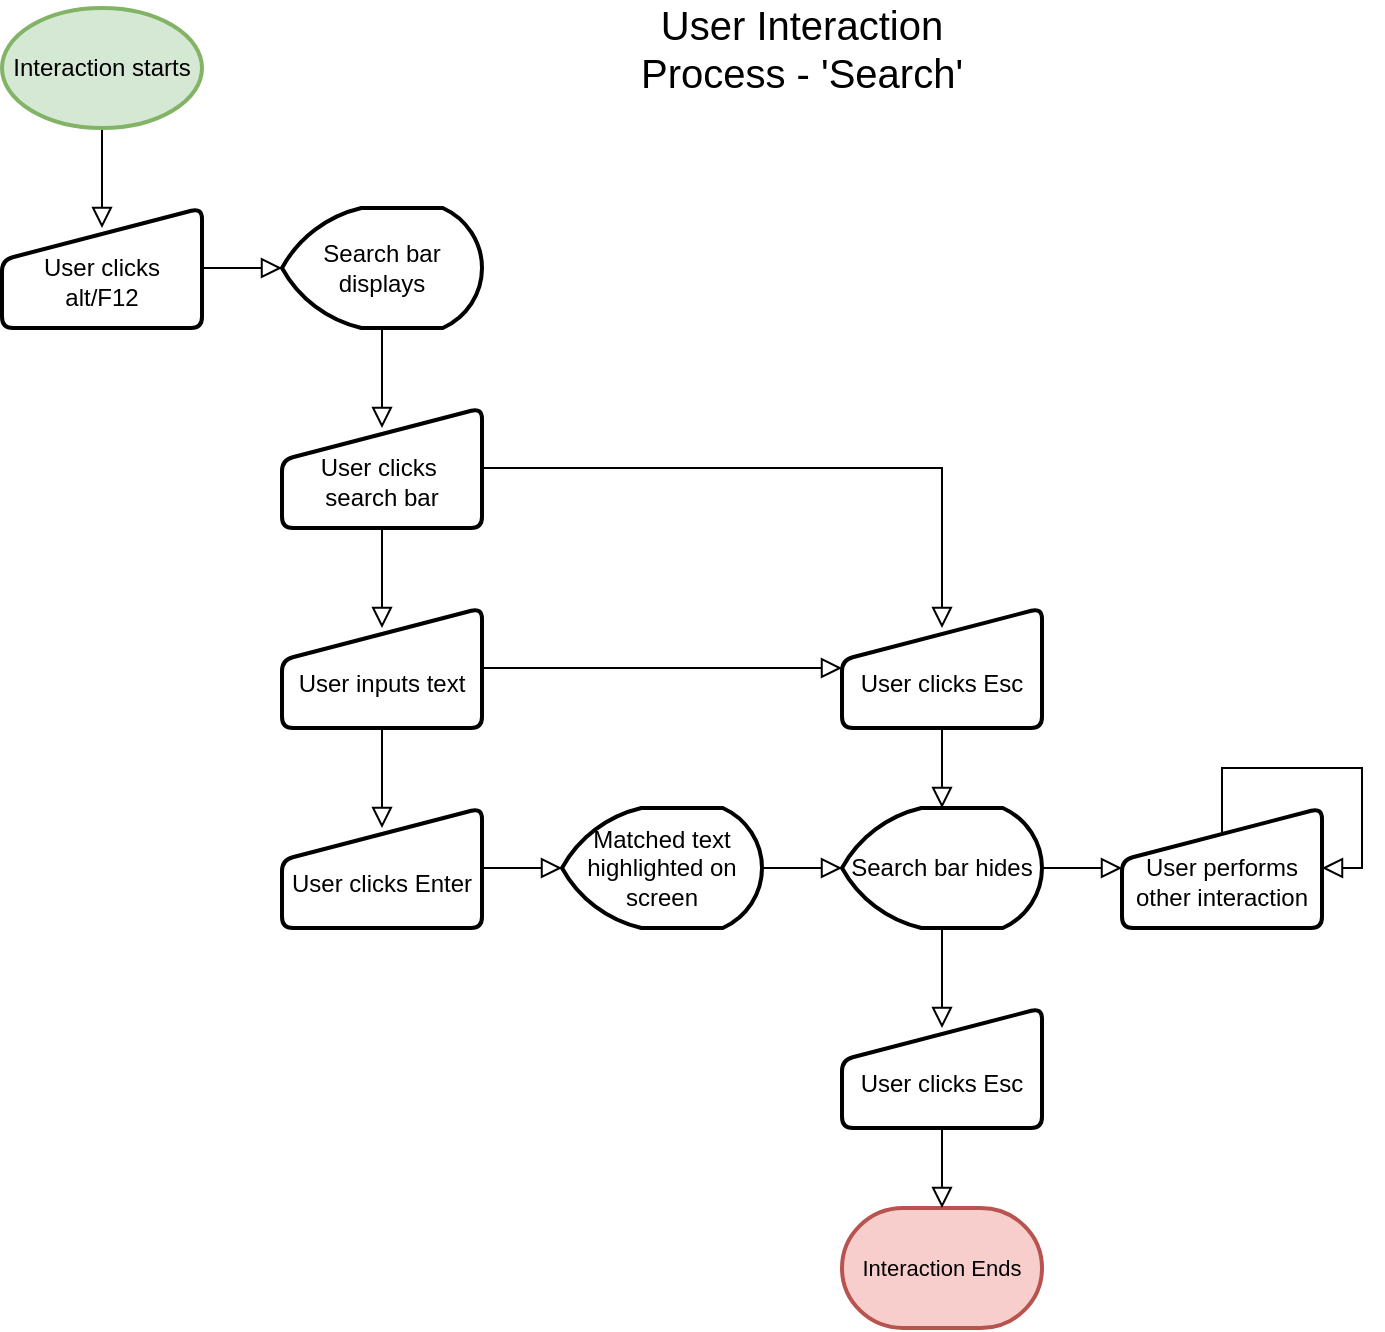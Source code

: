<mxfile version="25.0.1" pages="2">
  <diagram id="C5RBs43oDa-KdzZeNtuy" name="user_interaction">
    <mxGraphModel dx="1434" dy="780" grid="1" gridSize="10" guides="1" tooltips="1" connect="1" arrows="1" fold="1" page="1" pageScale="1" pageWidth="827" pageHeight="1169" math="0" shadow="0">
      <root>
        <mxCell id="WIyWlLk6GJQsqaUBKTNV-0" />
        <mxCell id="WIyWlLk6GJQsqaUBKTNV-1" parent="WIyWlLk6GJQsqaUBKTNV-0" />
        <mxCell id="WIyWlLk6GJQsqaUBKTNV-2" value="" style="rounded=0;html=1;jettySize=auto;orthogonalLoop=1;fontSize=11;endArrow=block;endFill=0;endSize=8;strokeWidth=1;shadow=0;labelBackgroundColor=none;edgeStyle=orthogonalEdgeStyle;fontColor=default;" parent="WIyWlLk6GJQsqaUBKTNV-1" edge="1">
          <mxGeometry relative="1" as="geometry">
            <mxPoint x="90" y="100" as="sourcePoint" />
            <mxPoint x="90" y="150" as="targetPoint" />
          </mxGeometry>
        </mxCell>
        <mxCell id="htxc8og7YpvdipFYyZDd-0" value="&lt;br&gt;User clicks alt/F12" style="html=1;strokeWidth=2;shape=manualInput;whiteSpace=wrap;rounded=1;size=26;arcSize=11;labelBackgroundColor=none;" vertex="1" parent="WIyWlLk6GJQsqaUBKTNV-1">
          <mxGeometry x="40" y="140" width="100" height="60" as="geometry" />
        </mxCell>
        <mxCell id="htxc8og7YpvdipFYyZDd-1" value="Interaction starts" style="strokeWidth=2;html=1;shape=mxgraph.flowchart.start_1;whiteSpace=wrap;labelBackgroundColor=none;fillColor=#d5e8d4;strokeColor=#82b366;" vertex="1" parent="WIyWlLk6GJQsqaUBKTNV-1">
          <mxGeometry x="40" y="40" width="100" height="60" as="geometry" />
        </mxCell>
        <mxCell id="htxc8og7YpvdipFYyZDd-17" style="edgeStyle=orthogonalEdgeStyle;rounded=0;orthogonalLoop=1;jettySize=auto;html=1;endArrow=block;endFill=0;endSize=8;labelBackgroundColor=none;fontColor=default;entryX=0.5;entryY=0.167;entryDx=0;entryDy=0;entryPerimeter=0;" edge="1" parent="WIyWlLk6GJQsqaUBKTNV-1" source="htxc8og7YpvdipFYyZDd-2" target="htxc8og7YpvdipFYyZDd-32">
          <mxGeometry relative="1" as="geometry">
            <mxPoint x="370" y="410" as="targetPoint" />
          </mxGeometry>
        </mxCell>
        <mxCell id="htxc8og7YpvdipFYyZDd-2" value="&lt;br&gt;&lt;div&gt;User clicks&amp;nbsp;&lt;div&gt;search bar&lt;/div&gt;&lt;/div&gt;" style="html=1;strokeWidth=2;shape=manualInput;whiteSpace=wrap;rounded=1;size=26;arcSize=11;labelBackgroundColor=none;" vertex="1" parent="WIyWlLk6GJQsqaUBKTNV-1">
          <mxGeometry x="180" y="240" width="100" height="60" as="geometry" />
        </mxCell>
        <mxCell id="htxc8og7YpvdipFYyZDd-5" style="edgeStyle=orthogonalEdgeStyle;rounded=0;orthogonalLoop=1;jettySize=auto;html=1;endArrow=block;endFill=0;endSize=8;labelBackgroundColor=none;fontColor=default;" edge="1" parent="WIyWlLk6GJQsqaUBKTNV-1" source="htxc8og7YpvdipFYyZDd-3">
          <mxGeometry relative="1" as="geometry">
            <mxPoint x="230" y="250" as="targetPoint" />
          </mxGeometry>
        </mxCell>
        <mxCell id="htxc8og7YpvdipFYyZDd-3" value="Search bar displays" style="strokeWidth=2;html=1;shape=mxgraph.flowchart.display;whiteSpace=wrap;labelBackgroundColor=none;" vertex="1" parent="WIyWlLk6GJQsqaUBKTNV-1">
          <mxGeometry x="180" y="140" width="100" height="60" as="geometry" />
        </mxCell>
        <mxCell id="htxc8og7YpvdipFYyZDd-4" value="&lt;font style=&quot;font-size: 20px;&quot;&gt;User Interaction Process - &#39;Search&#39;&lt;/font&gt;" style="text;strokeColor=none;align=center;fillColor=none;html=1;verticalAlign=middle;whiteSpace=wrap;rounded=0;labelBackgroundColor=none;" vertex="1" parent="WIyWlLk6GJQsqaUBKTNV-1">
          <mxGeometry x="340" y="40" width="200" height="40" as="geometry" />
        </mxCell>
        <mxCell id="htxc8og7YpvdipFYyZDd-23" style="edgeStyle=orthogonalEdgeStyle;shape=connector;rounded=0;orthogonalLoop=1;jettySize=auto;html=1;strokeColor=default;align=center;verticalAlign=middle;fontFamily=Helvetica;fontSize=11;fontColor=default;labelBackgroundColor=none;endArrow=block;endFill=0;endSize=8;" edge="1" parent="WIyWlLk6GJQsqaUBKTNV-1" source="htxc8og7YpvdipFYyZDd-6">
          <mxGeometry relative="1" as="geometry">
            <mxPoint x="230" y="450" as="targetPoint" />
          </mxGeometry>
        </mxCell>
        <mxCell id="htxc8og7YpvdipFYyZDd-34" style="edgeStyle=orthogonalEdgeStyle;shape=connector;rounded=0;orthogonalLoop=1;jettySize=auto;html=1;entryX=0;entryY=0.5;entryDx=0;entryDy=0;strokeColor=default;align=center;verticalAlign=middle;fontFamily=Helvetica;fontSize=11;fontColor=default;labelBackgroundColor=none;endArrow=block;endFill=0;endSize=8;" edge="1" parent="WIyWlLk6GJQsqaUBKTNV-1" source="htxc8og7YpvdipFYyZDd-6" target="htxc8og7YpvdipFYyZDd-32">
          <mxGeometry relative="1" as="geometry" />
        </mxCell>
        <mxCell id="htxc8og7YpvdipFYyZDd-6" value="&lt;br&gt;User inputs text" style="html=1;strokeWidth=2;shape=manualInput;whiteSpace=wrap;rounded=1;size=26;arcSize=11;labelBackgroundColor=none;" vertex="1" parent="WIyWlLk6GJQsqaUBKTNV-1">
          <mxGeometry x="180" y="340" width="100" height="60" as="geometry" />
        </mxCell>
        <mxCell id="htxc8og7YpvdipFYyZDd-8" style="edgeStyle=orthogonalEdgeStyle;rounded=0;orthogonalLoop=1;jettySize=auto;html=1;entryX=0.5;entryY=0.167;entryDx=0;entryDy=0;entryPerimeter=0;endArrow=block;endFill=0;endSize=8;labelBackgroundColor=none;fontColor=default;" edge="1" parent="WIyWlLk6GJQsqaUBKTNV-1" source="htxc8og7YpvdipFYyZDd-2" target="htxc8og7YpvdipFYyZDd-6">
          <mxGeometry relative="1" as="geometry" />
        </mxCell>
        <mxCell id="htxc8og7YpvdipFYyZDd-14" value="&lt;br&gt;&lt;div&gt;User clicks Esc&lt;/div&gt;" style="html=1;strokeWidth=2;shape=manualInput;whiteSpace=wrap;rounded=1;size=26;arcSize=11;labelBackgroundColor=none;" vertex="1" parent="WIyWlLk6GJQsqaUBKTNV-1">
          <mxGeometry x="460" y="540" width="100" height="60" as="geometry" />
        </mxCell>
        <mxCell id="htxc8og7YpvdipFYyZDd-39" style="edgeStyle=orthogonalEdgeStyle;shape=connector;rounded=0;orthogonalLoop=1;jettySize=auto;html=1;strokeColor=default;align=center;verticalAlign=middle;fontFamily=Helvetica;fontSize=11;fontColor=default;labelBackgroundColor=none;endArrow=block;endFill=0;endSize=8;" edge="1" parent="WIyWlLk6GJQsqaUBKTNV-1" source="htxc8og7YpvdipFYyZDd-15">
          <mxGeometry relative="1" as="geometry">
            <mxPoint x="600" y="470" as="targetPoint" />
          </mxGeometry>
        </mxCell>
        <mxCell id="htxc8og7YpvdipFYyZDd-15" value="Search bar hides" style="strokeWidth=2;html=1;shape=mxgraph.flowchart.display;whiteSpace=wrap;labelBackgroundColor=none;" vertex="1" parent="WIyWlLk6GJQsqaUBKTNV-1">
          <mxGeometry x="460" y="440" width="100" height="60" as="geometry" />
        </mxCell>
        <mxCell id="htxc8og7YpvdipFYyZDd-24" value="&lt;div&gt;&lt;br&gt;&lt;/div&gt;User clicks Enter" style="html=1;strokeWidth=2;shape=manualInput;whiteSpace=wrap;rounded=1;size=26;arcSize=11;labelBackgroundColor=none;" vertex="1" parent="WIyWlLk6GJQsqaUBKTNV-1">
          <mxGeometry x="180" y="440" width="100" height="60" as="geometry" />
        </mxCell>
        <mxCell id="htxc8og7YpvdipFYyZDd-25" value="Interaction Ends" style="strokeWidth=2;html=1;shape=mxgraph.flowchart.terminator;whiteSpace=wrap;fontFamily=Helvetica;fontSize=11;labelBackgroundColor=none;fillColor=#f8cecc;strokeColor=#b85450;" vertex="1" parent="WIyWlLk6GJQsqaUBKTNV-1">
          <mxGeometry x="460" y="640" width="100" height="60" as="geometry" />
        </mxCell>
        <mxCell id="htxc8og7YpvdipFYyZDd-27" value="&lt;div&gt;&lt;span style=&quot;background-color: initial;&quot;&gt;&lt;font&gt;Matched text highlighted on screen&lt;/font&gt;&lt;/span&gt;&lt;/div&gt;" style="strokeWidth=2;html=1;shape=mxgraph.flowchart.display;whiteSpace=wrap;labelBackgroundColor=none;" vertex="1" parent="WIyWlLk6GJQsqaUBKTNV-1">
          <mxGeometry x="320" y="440" width="100" height="60" as="geometry" />
        </mxCell>
        <mxCell id="htxc8og7YpvdipFYyZDd-28" style="edgeStyle=orthogonalEdgeStyle;shape=connector;rounded=0;orthogonalLoop=1;jettySize=auto;html=1;entryX=0;entryY=0.5;entryDx=0;entryDy=0;entryPerimeter=0;strokeColor=default;align=center;verticalAlign=middle;fontFamily=Helvetica;fontSize=11;fontColor=default;labelBackgroundColor=none;endArrow=block;endFill=0;endSize=8;" edge="1" parent="WIyWlLk6GJQsqaUBKTNV-1" source="htxc8og7YpvdipFYyZDd-24" target="htxc8og7YpvdipFYyZDd-27">
          <mxGeometry relative="1" as="geometry" />
        </mxCell>
        <mxCell id="htxc8og7YpvdipFYyZDd-31" style="edgeStyle=orthogonalEdgeStyle;shape=connector;rounded=0;orthogonalLoop=1;jettySize=auto;html=1;entryX=0;entryY=0.5;entryDx=0;entryDy=0;entryPerimeter=0;strokeColor=default;align=center;verticalAlign=middle;fontFamily=Helvetica;fontSize=11;fontColor=default;labelBackgroundColor=none;endArrow=block;endFill=0;endSize=8;" edge="1" parent="WIyWlLk6GJQsqaUBKTNV-1" source="htxc8og7YpvdipFYyZDd-27" target="htxc8og7YpvdipFYyZDd-15">
          <mxGeometry relative="1" as="geometry" />
        </mxCell>
        <mxCell id="htxc8og7YpvdipFYyZDd-32" value="&lt;br&gt;&lt;div&gt;User clicks Esc&lt;/div&gt;" style="html=1;strokeWidth=2;shape=manualInput;whiteSpace=wrap;rounded=1;size=26;arcSize=11;labelBackgroundColor=none;" vertex="1" parent="WIyWlLk6GJQsqaUBKTNV-1">
          <mxGeometry x="460" y="340" width="100" height="60" as="geometry" />
        </mxCell>
        <mxCell id="htxc8og7YpvdipFYyZDd-33" style="edgeStyle=orthogonalEdgeStyle;shape=connector;rounded=0;orthogonalLoop=1;jettySize=auto;html=1;entryX=0.5;entryY=0;entryDx=0;entryDy=0;entryPerimeter=0;strokeColor=default;align=center;verticalAlign=middle;fontFamily=Helvetica;fontSize=11;fontColor=default;labelBackgroundColor=none;endArrow=block;endFill=0;endSize=8;" edge="1" parent="WIyWlLk6GJQsqaUBKTNV-1" source="htxc8og7YpvdipFYyZDd-32" target="htxc8og7YpvdipFYyZDd-15">
          <mxGeometry relative="1" as="geometry" />
        </mxCell>
        <mxCell id="htxc8og7YpvdipFYyZDd-36" style="edgeStyle=orthogonalEdgeStyle;shape=connector;rounded=0;orthogonalLoop=1;jettySize=auto;html=1;strokeColor=default;align=center;verticalAlign=middle;fontFamily=Helvetica;fontSize=11;fontColor=default;labelBackgroundColor=none;endArrow=block;endFill=0;endSize=8;" edge="1" parent="WIyWlLk6GJQsqaUBKTNV-1" source="htxc8og7YpvdipFYyZDd-15">
          <mxGeometry relative="1" as="geometry">
            <mxPoint x="510" y="550" as="targetPoint" />
          </mxGeometry>
        </mxCell>
        <mxCell id="htxc8og7YpvdipFYyZDd-37" style="edgeStyle=orthogonalEdgeStyle;shape=connector;rounded=0;orthogonalLoop=1;jettySize=auto;html=1;entryX=0.5;entryY=0;entryDx=0;entryDy=0;entryPerimeter=0;strokeColor=default;align=center;verticalAlign=middle;fontFamily=Helvetica;fontSize=11;fontColor=default;labelBackgroundColor=none;endArrow=block;endFill=0;endSize=8;" edge="1" parent="WIyWlLk6GJQsqaUBKTNV-1" source="htxc8og7YpvdipFYyZDd-14" target="htxc8og7YpvdipFYyZDd-25">
          <mxGeometry relative="1" as="geometry" />
        </mxCell>
        <mxCell id="htxc8og7YpvdipFYyZDd-38" style="edgeStyle=orthogonalEdgeStyle;shape=connector;rounded=0;orthogonalLoop=1;jettySize=auto;html=1;entryX=0;entryY=0.5;entryDx=0;entryDy=0;entryPerimeter=0;strokeColor=default;align=center;verticalAlign=middle;fontFamily=Helvetica;fontSize=11;fontColor=default;labelBackgroundColor=none;endArrow=block;endFill=0;endSize=8;" edge="1" parent="WIyWlLk6GJQsqaUBKTNV-1" source="htxc8og7YpvdipFYyZDd-0" target="htxc8og7YpvdipFYyZDd-3">
          <mxGeometry relative="1" as="geometry" />
        </mxCell>
        <mxCell id="htxc8og7YpvdipFYyZDd-40" value="&lt;br&gt;&lt;div&gt;User performs other interaction&lt;/div&gt;" style="html=1;strokeWidth=2;shape=manualInput;whiteSpace=wrap;rounded=1;size=26;arcSize=11;labelBackgroundColor=none;" vertex="1" parent="WIyWlLk6GJQsqaUBKTNV-1">
          <mxGeometry x="600" y="440" width="100" height="60" as="geometry" />
        </mxCell>
        <mxCell id="htxc8og7YpvdipFYyZDd-47" style="edgeStyle=orthogonalEdgeStyle;shape=connector;rounded=0;orthogonalLoop=1;jettySize=auto;html=1;entryX=1;entryY=0.5;entryDx=0;entryDy=0;strokeColor=default;align=center;verticalAlign=middle;fontFamily=Helvetica;fontSize=11;fontColor=default;labelBackgroundColor=none;endArrow=block;endFill=0;endSize=8;exitX=0.5;exitY=0.2;exitDx=0;exitDy=0;exitPerimeter=0;" edge="1" parent="WIyWlLk6GJQsqaUBKTNV-1" source="htxc8og7YpvdipFYyZDd-40" target="htxc8og7YpvdipFYyZDd-40">
          <mxGeometry relative="1" as="geometry" />
        </mxCell>
      </root>
    </mxGraphModel>
  </diagram>
  <diagram id="5RqWWESDTWeDJPaqq1za" name="program">
    <mxGraphModel dx="1434" dy="780" grid="1" gridSize="10" guides="1" tooltips="1" connect="1" arrows="1" fold="1" page="1" pageScale="1" pageWidth="827" pageHeight="1169" math="0" shadow="0">
      <root>
        <mxCell id="0" />
        <mxCell id="1" parent="0" />
        <mxCell id="_YyN9C586fogZRWbR89V-1" value="" style="rounded=0;html=1;jettySize=auto;orthogonalLoop=1;fontSize=11;endArrow=block;endFill=0;endSize=8;strokeWidth=1;shadow=0;labelBackgroundColor=none;edgeStyle=orthogonalEdgeStyle;fontColor=default;" edge="1" parent="1">
          <mxGeometry relative="1" as="geometry">
            <mxPoint x="90" y="100" as="sourcePoint" />
            <mxPoint x="90" y="150" as="targetPoint" />
          </mxGeometry>
        </mxCell>
        <mxCell id="_YyN9C586fogZRWbR89V-3" value="Interaction starts" style="strokeWidth=2;html=1;shape=mxgraph.flowchart.start_1;whiteSpace=wrap;labelBackgroundColor=none;fillColor=#d5e8d4;strokeColor=#82b366;" vertex="1" parent="1">
          <mxGeometry x="40" y="40" width="100" height="60" as="geometry" />
        </mxCell>
        <mxCell id="_YyN9C586fogZRWbR89V-4" style="edgeStyle=orthogonalEdgeStyle;rounded=0;orthogonalLoop=1;jettySize=auto;html=1;endArrow=block;endFill=0;endSize=8;labelBackgroundColor=none;fontColor=default;entryX=0.5;entryY=0.167;entryDx=0;entryDy=0;entryPerimeter=0;" edge="1" parent="1" source="_YyN9C586fogZRWbR89V-5" target="_YyN9C586fogZRWbR89V-21">
          <mxGeometry relative="1" as="geometry">
            <mxPoint x="370" y="410" as="targetPoint" />
          </mxGeometry>
        </mxCell>
        <mxCell id="_YyN9C586fogZRWbR89V-5" value="&lt;br&gt;&lt;div&gt;User clicks&amp;nbsp;&lt;div&gt;search bar&lt;/div&gt;&lt;/div&gt;" style="html=1;strokeWidth=2;shape=manualInput;whiteSpace=wrap;rounded=1;size=26;arcSize=11;labelBackgroundColor=none;" vertex="1" parent="1">
          <mxGeometry x="180" y="240" width="100" height="60" as="geometry" />
        </mxCell>
        <mxCell id="_YyN9C586fogZRWbR89V-6" style="edgeStyle=orthogonalEdgeStyle;rounded=0;orthogonalLoop=1;jettySize=auto;html=1;endArrow=block;endFill=0;endSize=8;labelBackgroundColor=none;fontColor=default;" edge="1" parent="1" source="_YyN9C586fogZRWbR89V-7">
          <mxGeometry relative="1" as="geometry">
            <mxPoint x="230" y="250" as="targetPoint" />
          </mxGeometry>
        </mxCell>
        <mxCell id="_YyN9C586fogZRWbR89V-7" value="Search bar displays" style="strokeWidth=2;html=1;shape=mxgraph.flowchart.display;whiteSpace=wrap;labelBackgroundColor=none;" vertex="1" parent="1">
          <mxGeometry x="180" y="140" width="100" height="60" as="geometry" />
        </mxCell>
        <mxCell id="_YyN9C586fogZRWbR89V-8" value="&lt;font style=&quot;font-size: 20px;&quot;&gt;Program&amp;nbsp;&lt;/font&gt;&lt;span style=&quot;font-size: 20px; background-color: initial;&quot;&gt;Process - &#39;Search&#39;&lt;/span&gt;" style="text;strokeColor=none;align=center;fillColor=none;html=1;verticalAlign=middle;whiteSpace=wrap;rounded=0;labelBackgroundColor=none;" vertex="1" parent="1">
          <mxGeometry x="340" y="40" width="200" height="40" as="geometry" />
        </mxCell>
        <mxCell id="_YyN9C586fogZRWbR89V-9" style="edgeStyle=orthogonalEdgeStyle;shape=connector;rounded=0;orthogonalLoop=1;jettySize=auto;html=1;strokeColor=default;align=center;verticalAlign=middle;fontFamily=Helvetica;fontSize=11;fontColor=default;labelBackgroundColor=none;endArrow=block;endFill=0;endSize=8;" edge="1" parent="1" source="_YyN9C586fogZRWbR89V-11">
          <mxGeometry relative="1" as="geometry">
            <mxPoint x="230" y="450" as="targetPoint" />
          </mxGeometry>
        </mxCell>
        <mxCell id="_YyN9C586fogZRWbR89V-10" style="edgeStyle=orthogonalEdgeStyle;shape=connector;rounded=0;orthogonalLoop=1;jettySize=auto;html=1;entryX=0;entryY=0.5;entryDx=0;entryDy=0;strokeColor=default;align=center;verticalAlign=middle;fontFamily=Helvetica;fontSize=11;fontColor=default;labelBackgroundColor=none;endArrow=block;endFill=0;endSize=8;" edge="1" parent="1" source="_YyN9C586fogZRWbR89V-11" target="_YyN9C586fogZRWbR89V-21">
          <mxGeometry relative="1" as="geometry" />
        </mxCell>
        <mxCell id="_YyN9C586fogZRWbR89V-11" value="&lt;br&gt;User inputs text" style="html=1;strokeWidth=2;shape=manualInput;whiteSpace=wrap;rounded=1;size=26;arcSize=11;labelBackgroundColor=none;" vertex="1" parent="1">
          <mxGeometry x="180" y="340" width="100" height="60" as="geometry" />
        </mxCell>
        <mxCell id="_YyN9C586fogZRWbR89V-12" style="edgeStyle=orthogonalEdgeStyle;rounded=0;orthogonalLoop=1;jettySize=auto;html=1;entryX=0.5;entryY=0.167;entryDx=0;entryDy=0;entryPerimeter=0;endArrow=block;endFill=0;endSize=8;labelBackgroundColor=none;fontColor=default;" edge="1" parent="1" source="_YyN9C586fogZRWbR89V-5" target="_YyN9C586fogZRWbR89V-11">
          <mxGeometry relative="1" as="geometry" />
        </mxCell>
        <mxCell id="_YyN9C586fogZRWbR89V-13" value="&lt;br&gt;&lt;div&gt;User clicks Esc&lt;/div&gt;" style="html=1;strokeWidth=2;shape=manualInput;whiteSpace=wrap;rounded=1;size=26;arcSize=11;labelBackgroundColor=none;" vertex="1" parent="1">
          <mxGeometry x="460" y="540" width="100" height="60" as="geometry" />
        </mxCell>
        <mxCell id="_YyN9C586fogZRWbR89V-14" style="edgeStyle=orthogonalEdgeStyle;shape=connector;rounded=0;orthogonalLoop=1;jettySize=auto;html=1;strokeColor=default;align=center;verticalAlign=middle;fontFamily=Helvetica;fontSize=11;fontColor=default;labelBackgroundColor=none;endArrow=block;endFill=0;endSize=8;" edge="1" parent="1" source="_YyN9C586fogZRWbR89V-15">
          <mxGeometry relative="1" as="geometry">
            <mxPoint x="600" y="470" as="targetPoint" />
          </mxGeometry>
        </mxCell>
        <mxCell id="_YyN9C586fogZRWbR89V-15" value="Search bar hides" style="strokeWidth=2;html=1;shape=mxgraph.flowchart.display;whiteSpace=wrap;labelBackgroundColor=none;" vertex="1" parent="1">
          <mxGeometry x="460" y="440" width="100" height="60" as="geometry" />
        </mxCell>
        <mxCell id="_YyN9C586fogZRWbR89V-16" value="&lt;div&gt;&lt;br&gt;&lt;/div&gt;User clicks Enter" style="html=1;strokeWidth=2;shape=manualInput;whiteSpace=wrap;rounded=1;size=26;arcSize=11;labelBackgroundColor=none;" vertex="1" parent="1">
          <mxGeometry x="180" y="440" width="100" height="60" as="geometry" />
        </mxCell>
        <mxCell id="_YyN9C586fogZRWbR89V-17" value="Interaction Ends" style="strokeWidth=2;html=1;shape=mxgraph.flowchart.terminator;whiteSpace=wrap;fontFamily=Helvetica;fontSize=11;labelBackgroundColor=none;fillColor=#f8cecc;strokeColor=#b85450;" vertex="1" parent="1">
          <mxGeometry x="460" y="640" width="100" height="60" as="geometry" />
        </mxCell>
        <mxCell id="_YyN9C586fogZRWbR89V-18" value="&lt;div&gt;&lt;span style=&quot;background-color: initial;&quot;&gt;&lt;font&gt;Matched text highlighted on screen&lt;/font&gt;&lt;/span&gt;&lt;/div&gt;" style="strokeWidth=2;html=1;shape=mxgraph.flowchart.display;whiteSpace=wrap;labelBackgroundColor=none;" vertex="1" parent="1">
          <mxGeometry x="320" y="440" width="100" height="60" as="geometry" />
        </mxCell>
        <mxCell id="_YyN9C586fogZRWbR89V-19" style="edgeStyle=orthogonalEdgeStyle;shape=connector;rounded=0;orthogonalLoop=1;jettySize=auto;html=1;entryX=0;entryY=0.5;entryDx=0;entryDy=0;entryPerimeter=0;strokeColor=default;align=center;verticalAlign=middle;fontFamily=Helvetica;fontSize=11;fontColor=default;labelBackgroundColor=none;endArrow=block;endFill=0;endSize=8;" edge="1" parent="1" source="_YyN9C586fogZRWbR89V-16" target="_YyN9C586fogZRWbR89V-18">
          <mxGeometry relative="1" as="geometry" />
        </mxCell>
        <mxCell id="_YyN9C586fogZRWbR89V-20" style="edgeStyle=orthogonalEdgeStyle;shape=connector;rounded=0;orthogonalLoop=1;jettySize=auto;html=1;entryX=0;entryY=0.5;entryDx=0;entryDy=0;entryPerimeter=0;strokeColor=default;align=center;verticalAlign=middle;fontFamily=Helvetica;fontSize=11;fontColor=default;labelBackgroundColor=none;endArrow=block;endFill=0;endSize=8;" edge="1" parent="1" source="_YyN9C586fogZRWbR89V-18" target="_YyN9C586fogZRWbR89V-15">
          <mxGeometry relative="1" as="geometry" />
        </mxCell>
        <mxCell id="_YyN9C586fogZRWbR89V-21" value="&lt;br&gt;&lt;div&gt;User clicks Esc&lt;/div&gt;" style="html=1;strokeWidth=2;shape=manualInput;whiteSpace=wrap;rounded=1;size=26;arcSize=11;labelBackgroundColor=none;" vertex="1" parent="1">
          <mxGeometry x="460" y="340" width="100" height="60" as="geometry" />
        </mxCell>
        <mxCell id="_YyN9C586fogZRWbR89V-22" style="edgeStyle=orthogonalEdgeStyle;shape=connector;rounded=0;orthogonalLoop=1;jettySize=auto;html=1;entryX=0.5;entryY=0;entryDx=0;entryDy=0;entryPerimeter=0;strokeColor=default;align=center;verticalAlign=middle;fontFamily=Helvetica;fontSize=11;fontColor=default;labelBackgroundColor=none;endArrow=block;endFill=0;endSize=8;" edge="1" parent="1" source="_YyN9C586fogZRWbR89V-21" target="_YyN9C586fogZRWbR89V-15">
          <mxGeometry relative="1" as="geometry" />
        </mxCell>
        <mxCell id="_YyN9C586fogZRWbR89V-23" style="edgeStyle=orthogonalEdgeStyle;shape=connector;rounded=0;orthogonalLoop=1;jettySize=auto;html=1;strokeColor=default;align=center;verticalAlign=middle;fontFamily=Helvetica;fontSize=11;fontColor=default;labelBackgroundColor=none;endArrow=block;endFill=0;endSize=8;" edge="1" parent="1" source="_YyN9C586fogZRWbR89V-15">
          <mxGeometry relative="1" as="geometry">
            <mxPoint x="510" y="550" as="targetPoint" />
          </mxGeometry>
        </mxCell>
        <mxCell id="_YyN9C586fogZRWbR89V-24" style="edgeStyle=orthogonalEdgeStyle;shape=connector;rounded=0;orthogonalLoop=1;jettySize=auto;html=1;entryX=0.5;entryY=0;entryDx=0;entryDy=0;entryPerimeter=0;strokeColor=default;align=center;verticalAlign=middle;fontFamily=Helvetica;fontSize=11;fontColor=default;labelBackgroundColor=none;endArrow=block;endFill=0;endSize=8;" edge="1" parent="1" source="_YyN9C586fogZRWbR89V-13" target="_YyN9C586fogZRWbR89V-17">
          <mxGeometry relative="1" as="geometry" />
        </mxCell>
        <mxCell id="_YyN9C586fogZRWbR89V-25" style="edgeStyle=orthogonalEdgeStyle;shape=connector;rounded=0;orthogonalLoop=1;jettySize=auto;html=1;entryX=0;entryY=0.5;entryDx=0;entryDy=0;entryPerimeter=0;strokeColor=default;align=center;verticalAlign=middle;fontFamily=Helvetica;fontSize=11;fontColor=default;labelBackgroundColor=none;endArrow=block;endFill=0;endSize=8;" edge="1" parent="1" target="_YyN9C586fogZRWbR89V-7">
          <mxGeometry relative="1" as="geometry">
            <mxPoint x="140" y="170" as="sourcePoint" />
          </mxGeometry>
        </mxCell>
        <mxCell id="_YyN9C586fogZRWbR89V-26" value="&lt;br&gt;&lt;div&gt;User performs other interaction&lt;/div&gt;" style="html=1;strokeWidth=2;shape=manualInput;whiteSpace=wrap;rounded=1;size=26;arcSize=11;labelBackgroundColor=none;" vertex="1" parent="1">
          <mxGeometry x="600" y="440" width="100" height="60" as="geometry" />
        </mxCell>
        <mxCell id="_YyN9C586fogZRWbR89V-27" style="edgeStyle=orthogonalEdgeStyle;shape=connector;rounded=0;orthogonalLoop=1;jettySize=auto;html=1;entryX=1;entryY=0.5;entryDx=0;entryDy=0;strokeColor=default;align=center;verticalAlign=middle;fontFamily=Helvetica;fontSize=11;fontColor=default;labelBackgroundColor=none;endArrow=block;endFill=0;endSize=8;exitX=0.5;exitY=0.2;exitDx=0;exitDy=0;exitPerimeter=0;" edge="1" parent="1" source="_YyN9C586fogZRWbR89V-26" target="_YyN9C586fogZRWbR89V-26">
          <mxGeometry relative="1" as="geometry" />
        </mxCell>
      </root>
    </mxGraphModel>
  </diagram>
</mxfile>
